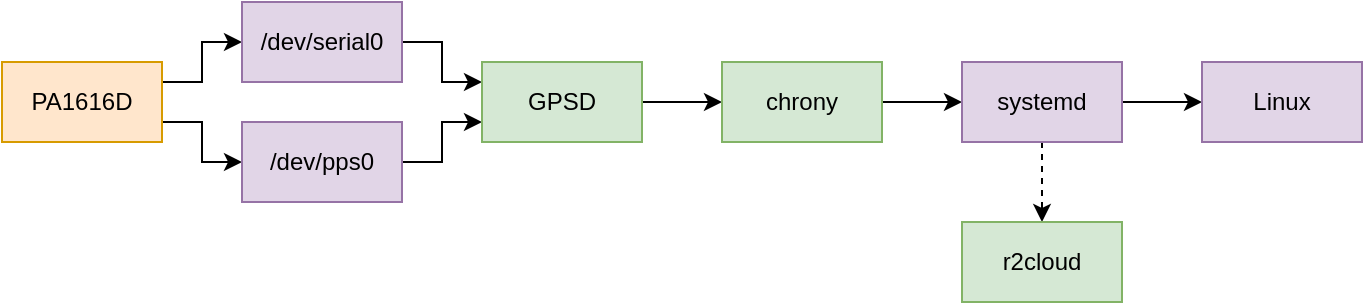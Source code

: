 <mxfile version="24.7.5">
  <diagram name="Page-1" id="Nqm8IUTgnR_tMmVbQ-tZ">
    <mxGraphModel dx="954" dy="622" grid="1" gridSize="10" guides="1" tooltips="1" connect="1" arrows="1" fold="1" page="1" pageScale="1" pageWidth="827" pageHeight="1169" math="0" shadow="0">
      <root>
        <mxCell id="0" />
        <mxCell id="1" parent="0" />
        <mxCell id="8QAko-XmBXMnOeSDuaJn-4" style="edgeStyle=orthogonalEdgeStyle;rounded=0;orthogonalLoop=1;jettySize=auto;html=1;entryX=0;entryY=0.5;entryDx=0;entryDy=0;exitX=1;exitY=0.25;exitDx=0;exitDy=0;" edge="1" parent="1" source="8QAko-XmBXMnOeSDuaJn-1" target="8QAko-XmBXMnOeSDuaJn-2">
          <mxGeometry relative="1" as="geometry" />
        </mxCell>
        <mxCell id="8QAko-XmBXMnOeSDuaJn-16" style="edgeStyle=orthogonalEdgeStyle;rounded=0;orthogonalLoop=1;jettySize=auto;html=1;entryX=0;entryY=0.5;entryDx=0;entryDy=0;exitX=1;exitY=0.75;exitDx=0;exitDy=0;" edge="1" parent="1" source="8QAko-XmBXMnOeSDuaJn-1" target="8QAko-XmBXMnOeSDuaJn-3">
          <mxGeometry relative="1" as="geometry" />
        </mxCell>
        <mxCell id="8QAko-XmBXMnOeSDuaJn-1" value="PA1616D" style="rounded=0;whiteSpace=wrap;html=1;fillColor=#ffe6cc;strokeColor=#d79b00;" vertex="1" parent="1">
          <mxGeometry x="160" y="150" width="80" height="40" as="geometry" />
        </mxCell>
        <mxCell id="8QAko-XmBXMnOeSDuaJn-7" style="edgeStyle=orthogonalEdgeStyle;rounded=0;orthogonalLoop=1;jettySize=auto;html=1;entryX=0;entryY=0.25;entryDx=0;entryDy=0;" edge="1" parent="1" source="8QAko-XmBXMnOeSDuaJn-2" target="8QAko-XmBXMnOeSDuaJn-6">
          <mxGeometry relative="1" as="geometry" />
        </mxCell>
        <mxCell id="8QAko-XmBXMnOeSDuaJn-2" value="/dev/serial0" style="rounded=0;whiteSpace=wrap;html=1;fillColor=#e1d5e7;strokeColor=#9673a6;" vertex="1" parent="1">
          <mxGeometry x="280" y="120" width="80" height="40" as="geometry" />
        </mxCell>
        <mxCell id="8QAko-XmBXMnOeSDuaJn-8" style="edgeStyle=orthogonalEdgeStyle;rounded=0;orthogonalLoop=1;jettySize=auto;html=1;entryX=0;entryY=0.75;entryDx=0;entryDy=0;" edge="1" parent="1" source="8QAko-XmBXMnOeSDuaJn-3" target="8QAko-XmBXMnOeSDuaJn-6">
          <mxGeometry relative="1" as="geometry" />
        </mxCell>
        <mxCell id="8QAko-XmBXMnOeSDuaJn-3" value="/dev/pps0" style="rounded=0;whiteSpace=wrap;html=1;fillColor=#e1d5e7;strokeColor=#9673a6;" vertex="1" parent="1">
          <mxGeometry x="280" y="180" width="80" height="40" as="geometry" />
        </mxCell>
        <mxCell id="8QAko-XmBXMnOeSDuaJn-10" style="edgeStyle=orthogonalEdgeStyle;rounded=0;orthogonalLoop=1;jettySize=auto;html=1;" edge="1" parent="1" source="8QAko-XmBXMnOeSDuaJn-6" target="8QAko-XmBXMnOeSDuaJn-9">
          <mxGeometry relative="1" as="geometry" />
        </mxCell>
        <mxCell id="8QAko-XmBXMnOeSDuaJn-6" value="GPSD" style="rounded=0;whiteSpace=wrap;html=1;fillColor=#d5e8d4;strokeColor=#82b366;" vertex="1" parent="1">
          <mxGeometry x="400" y="150" width="80" height="40" as="geometry" />
        </mxCell>
        <mxCell id="8QAko-XmBXMnOeSDuaJn-12" style="edgeStyle=orthogonalEdgeStyle;rounded=0;orthogonalLoop=1;jettySize=auto;html=1;entryX=0;entryY=0.5;entryDx=0;entryDy=0;" edge="1" parent="1" source="8QAko-XmBXMnOeSDuaJn-9" target="8QAko-XmBXMnOeSDuaJn-11">
          <mxGeometry relative="1" as="geometry" />
        </mxCell>
        <mxCell id="8QAko-XmBXMnOeSDuaJn-9" value="chrony" style="rounded=0;whiteSpace=wrap;html=1;fillColor=#d5e8d4;strokeColor=#82b366;" vertex="1" parent="1">
          <mxGeometry x="520" y="150" width="80" height="40" as="geometry" />
        </mxCell>
        <mxCell id="8QAko-XmBXMnOeSDuaJn-15" style="edgeStyle=orthogonalEdgeStyle;rounded=0;orthogonalLoop=1;jettySize=auto;html=1;entryX=0;entryY=0.5;entryDx=0;entryDy=0;" edge="1" parent="1" source="8QAko-XmBXMnOeSDuaJn-11" target="8QAko-XmBXMnOeSDuaJn-13">
          <mxGeometry relative="1" as="geometry" />
        </mxCell>
        <mxCell id="8QAko-XmBXMnOeSDuaJn-18" style="edgeStyle=orthogonalEdgeStyle;rounded=0;orthogonalLoop=1;jettySize=auto;html=1;entryX=0.5;entryY=0;entryDx=0;entryDy=0;dashed=1;" edge="1" parent="1" source="8QAko-XmBXMnOeSDuaJn-11" target="8QAko-XmBXMnOeSDuaJn-17">
          <mxGeometry relative="1" as="geometry" />
        </mxCell>
        <mxCell id="8QAko-XmBXMnOeSDuaJn-11" value="systemd" style="rounded=0;whiteSpace=wrap;html=1;fillColor=#e1d5e7;strokeColor=#9673a6;" vertex="1" parent="1">
          <mxGeometry x="640" y="150" width="80" height="40" as="geometry" />
        </mxCell>
        <mxCell id="8QAko-XmBXMnOeSDuaJn-13" value="Linux" style="rounded=0;whiteSpace=wrap;html=1;fillColor=#e1d5e7;strokeColor=#9673a6;" vertex="1" parent="1">
          <mxGeometry x="760" y="150" width="80" height="40" as="geometry" />
        </mxCell>
        <mxCell id="8QAko-XmBXMnOeSDuaJn-17" value="r2cloud" style="rounded=0;whiteSpace=wrap;html=1;fillColor=#d5e8d4;strokeColor=#82b366;" vertex="1" parent="1">
          <mxGeometry x="640" y="230" width="80" height="40" as="geometry" />
        </mxCell>
      </root>
    </mxGraphModel>
  </diagram>
</mxfile>
